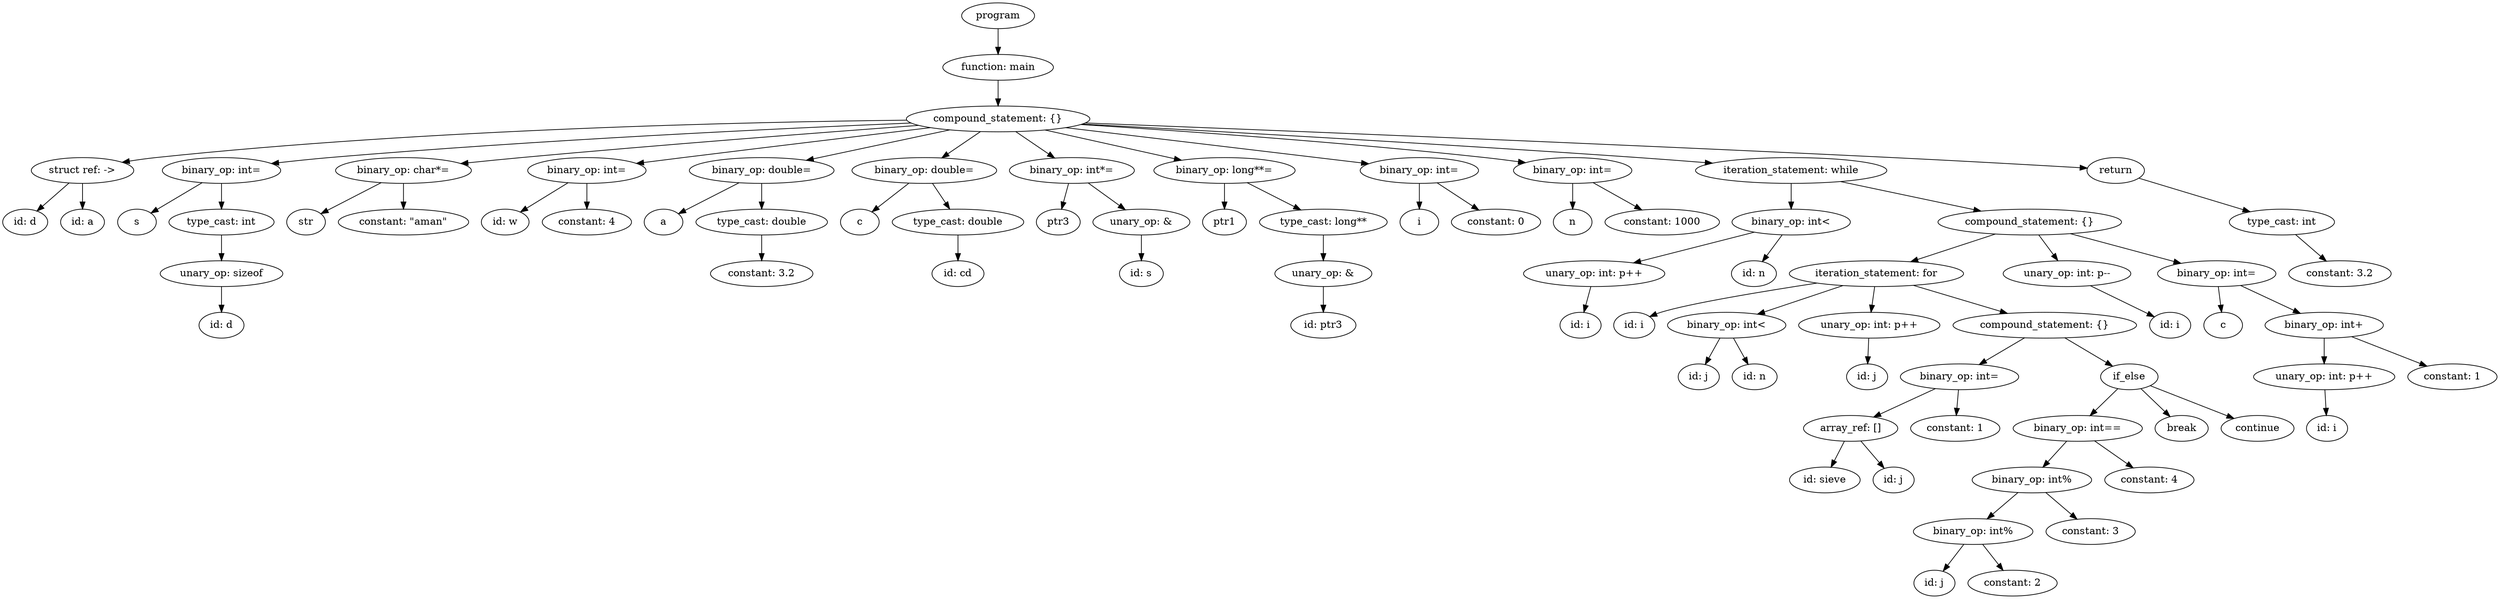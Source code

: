 strict digraph "" {
	graph [bb="0,0,2971.5,828"];
	node [label="\N"];
	127	[height=0.5,
		label=program,
		pos="1207,810",
		width=1.1389];
	126	[height=0.5,
		label="function: main",
		pos="1207,738",
		width=1.7512];
	127 -> 126	[pos="e,1207,756.1 1207,791.7 1207,783.98 1207,774.71 1207,766.11"];
	125	[height=0.5,
		label="compound_statement: {}",
		pos="1207,666",
		width=2.7984];
	126 -> 125	[pos="e,1207,684.1 1207,719.7 1207,711.98 1207,702.71 1207,694.11"];
	23	[height=0.5,
		label="struct ref: ->",
		pos="99,594",
		width=1.5556];
	125 -> 23	[pos="e,145.65,604.08 1106.9,663.57 925.4,660.14 530.15,648.73 199,612 184.92,610.44 169.81,608.18 155.71,605.81"];
	30	[height=0.5,
		label="binary_op: int=",
		pos="274,594",
		width=1.8234];
	125 -> 30	[pos="e,331.07,602.94 1111,660.46 961.03,652.94 661.92,636.3 409,612 386.87,609.87 362.77,607.01 341.14,604.25"];
	35	[height=0.5,
		label="binary_op: char*=",
		pos="494,594",
		width=2.1123];
	125 -> 35	[pos="e,559.13,603.3 1117.6,657.53 1004.8,647.92 804.86,630.27 634,612 612.97,609.75 590.2,607.09 569.25,604.54"];
	38	[height=0.5,
		label="binary_op: int=",
		pos="709,594",
		width=1.8234];
	125 -> 38	[pos="e,766.1,603.03 1130.6,654.25 1033.7,640.64 868.36,617.4 776.16,604.44"];
	47	[height=0.5,
		label="binary_op: double=",
		pos="922,594",
		width=2.2387];
	125 -> 47	[pos="e,974.22,607.83 1150.4,651.09 1102.4,639.3 1033.7,622.42 984.16,610.27"];
	54	[height=0.5,
		label="binary_op: double=",
		pos="1123,594",
		width=2.2387];
	125 -> 54	[pos="e,1142.9,611.55 1186.7,648.05 1175.9,639.05 1162.4,627.84 1150.7,618.05"];
	60	[height=0.5,
		label="binary_op: int*=",
		pos="1292,594",
		width=1.9498];
	125 -> 60	[pos="e,1272.2,611.31 1227.6,648.05 1238.6,638.98 1252.3,627.68 1264.3,617.84"];
	67	[height=0.5,
		label="binary_op: long**=",
		pos="1478,594",
		width=2.2567];
	125 -> 67	[pos="e,1427.4,608.08 1261.8,650.83 1306.9,639.19 1370.8,622.69 1417.4,610.66"];
	72	[height=0.5,
		label="binary_op: int=",
		pos="1716,594",
		width=1.8234];
	125 -> 72	[pos="e,1658.5,602.9 1284.3,654.37 1383.6,640.71 1554.3,617.24 1648.6,604.28"];
	76	[height=0.5,
		label="binary_op: int=",
		pos="1906,594",
		width=1.8234];
	125 -> 76	[pos="e,1850.8,603.8 1298.2,658.32 1413.3,649.53 1617.1,632.72 1791,612 1807.2,610.07 1824.6,607.67 1840.9,605.28"];
	121	[height=0.5,
		label="iteration_statement: while",
		pos="2160,594",
		width=2.8525];
	125 -> 121	[pos="e,2073.1,603.72 1300.9,659.37 1446.6,650.46 1735.8,632.03 1981,612 2007.6,609.82 2036.4,607.2 2063,604.68"];
	124	[height=0.5,
		label=return,
		pos="2495,594",
		width=0.88889];
	125 -> 124	[pos="e,2463.6,597.65 1304,661.03 1491.2,653.18 1915.4,634.46 2272,612 2335.3,608.01 2408.7,602.19 2453.4,598.5"];
	21	[height=0.5,
		label="id: d",
		pos="27,522",
		width=0.75];
	23 -> 21	[pos="e,41.657,537.25 82.301,576.76 72.406,567.14 59.749,554.84 49.042,544.43"];
	22	[height=0.5,
		label="id: a",
		pos="99,522",
		width=0.75];
	23 -> 22	[pos="e,99,540.1 99,575.7 99,567.98 99,558.71 99,550.11"];
	26	[height=0.5,
		label=s,
		pos="171,522",
		width=0.75];
	30 -> 26	[pos="e,189.15,535.34 250.63,577.12 234.9,566.43 214.13,552.31 197.74,541.18"];
	29	[height=0.5,
		label="type_cast: int",
		pos="274,522",
		width=1.6111];
	30 -> 29	[pos="e,274,540.1 274,575.7 274,567.98 274,558.71 274,550.11"];
	33	[height=0.5,
		label=str,
		pos="377,522",
		width=0.75];
	35 -> 33	[pos="e,396.52,534.68 467.45,577.12 448.91,566.02 424.19,551.23 405.28,539.92"];
	34	[height=0.5,
		label="constant: \"aman\"",
		pos="494,522",
		width=2.004];
	35 -> 34	[pos="e,494,540.1 494,575.7 494,567.98 494,558.71 494,550.11"];
	37	[height=0.5,
		label="id: w",
		pos="613,522",
		width=0.79437];
	38 -> 37	[pos="e,630.97,536.1 686.73,576.76 672.57,566.43 654.15,553.01 639.27,542.15"];
	36	[height=0.5,
		label="constant: 4",
		pos="709,522",
		width=1.375];
	38 -> 36	[pos="e,709,540.1 709,575.7 709,567.98 709,558.71 709,550.11"];
	44	[height=0.5,
		label=a,
		pos="804,522",
		width=0.75];
	47 -> 44	[pos="e,823.58,534.62 894.93,576.94 876.22,565.84 851.37,551.1 832.38,539.84"];
	46	[height=0.5,
		label="type_cast: double",
		pos="922,522",
		width=2.0278];
	47 -> 46	[pos="e,922,540.1 922,575.7 922,567.98 922,558.71 922,550.11"];
	51	[height=0.5,
		label=c,
		pos="1040,522",
		width=0.75];
	54 -> 51	[pos="e,1056.2,536.65 1103.3,576.41 1091.5,566.46 1076.4,553.74 1064,543.2"];
	53	[height=0.5,
		label="type_cast: double",
		pos="1158,522",
		width=2.0278];
	54 -> 53	[pos="e,1149.4,540.28 1131.5,576.05 1135.5,568.01 1140.4,558.2 1144.9,549.23"];
	57	[height=0.5,
		label=ptr3,
		pos="1276,522",
		width=0.75];
	60 -> 57	[pos="e,1279.9,540.1 1288,575.7 1286.3,567.98 1284.2,558.71 1282.2,550.11"];
	59	[height=0.5,
		label="unary_op: &",
		pos="1377,522",
		width=1.5556];
	60 -> 59	[pos="e,1357.6,538.99 1312.1,576.41 1323.3,567.21 1337.4,555.64 1349.5,545.63"];
	63	[height=0.5,
		label=ptr1,
		pos="1478,522",
		width=0.75];
	67 -> 63	[pos="e,1478,540.1 1478,575.7 1478,567.98 1478,558.71 1478,550.11"];
	66	[height=0.5,
		label="type_cast: long**",
		pos="1597,522",
		width=2.0417];
	67 -> 66	[pos="e,1569.8,538.98 1505.3,576.94 1521.8,567.25 1543,554.78 1560.8,544.27"];
	70	[height=0.5,
		label=i,
		pos="1716,522",
		width=0.75];
	72 -> 70	[pos="e,1716,540.1 1716,575.7 1716,567.98 1716,558.71 1716,550.11"];
	71	[height=0.5,
		label="constant: 0",
		pos="1811,522",
		width=1.375];
	72 -> 71	[pos="e,1790.1,538.43 1738,576.76 1751,567.2 1767.6,554.98 1781.7,544.61"];
	74	[height=0.5,
		label=n,
		pos="1906,522",
		width=0.75];
	76 -> 74	[pos="e,1906,540.1 1906,575.7 1906,567.98 1906,558.71 1906,550.11"];
	75	[height=0.5,
		label="constant: 1000",
		pos="2014,522",
		width=1.7361];
	76 -> 75	[pos="e,1989.6,538.82 1930.5,577.12 1945.4,567.45 1964.7,554.98 1980.9,544.44"];
	80	[height=0.5,
		label="binary_op: int<",
		pos="2160,522",
		width=1.8234];
	121 -> 80	[pos="e,2160,540.1 2160,575.7 2160,567.98 2160,558.71 2160,550.11"];
	120	[height=0.5,
		label="compound_statement: {}",
		pos="2432,522",
		width=2.7984];
	121 -> 120	[pos="e,2377.2,537.11 2215.4,578.75 2259.4,567.43 2321,551.57 2367.2,539.66"];
	123	[height=0.5,
		label="type_cast: int",
		pos="2678,522",
		width=1.6111];
	124 -> 123	[pos="e,2642.9,536.43 2520.8,583.12 2550,571.96 2598,553.59 2633.3,540.09"];
	28	[height=0.5,
		label="unary_op: sizeof",
		pos="274,450",
		width=1.9318];
	29 -> 28	[pos="e,274,468.1 274,503.7 274,495.98 274,486.71 274,478.11"];
	45	[height=0.5,
		label="constant: 3.2",
		pos="922,450",
		width=1.5556];
	46 -> 45	[pos="e,922,468.1 922,503.7 922,495.98 922,486.71 922,478.11"];
	52	[height=0.5,
		label="id: cd",
		pos="1158,450",
		width=0.84854];
	53 -> 52	[pos="e,1158,468.1 1158,503.7 1158,495.98 1158,486.71 1158,478.11"];
	58	[height=0.5,
		label="id: s",
		pos="1377,450",
		width=0.75];
	59 -> 58	[pos="e,1377,468.1 1377,503.7 1377,495.98 1377,486.71 1377,478.11"];
	65	[height=0.5,
		label="unary_op: &",
		pos="1597,450",
		width=1.5556];
	66 -> 65	[pos="e,1597,468.1 1597,503.7 1597,495.98 1597,486.71 1597,478.11"];
	78	[height=0.5,
		label="unary_op: int: p++",
		pos="1919,450",
		width=2.1667];
	80 -> 78	[pos="e,1965.7,464.57 2116.6,508.4 2077.2,496.94 2018.6,479.94 1975.5,467.41"];
	79	[height=0.5,
		label="id: n",
		pos="2116,450",
		width=0.75];
	80 -> 79	[pos="e,2125.9,466.83 2149.3,504.05 2144,495.47 2137.3,484.89 2131.4,475.44"];
	109	[height=0.5,
		label="iteration_statement: for",
		pos="2255,450",
		width=2.5998];
	120 -> 109	[pos="e,2294,466.42 2392.3,505.29 2366,494.91 2331.4,481.23 2303.5,470.2"];
	111	[height=0.5,
		label="unary_op: int: p--",
		pos="2476,450",
		width=2.0417];
	120 -> 111	[pos="e,2465.1,468.28 2442.7,504.05 2447.8,495.92 2454,486 2459.7,476.94"];
	119	[height=0.5,
		label="binary_op: int=",
		pos="2651,450",
		width=1.8234];
	120 -> 119	[pos="e,2610,464.11 2479,505.98 2514.6,494.6 2563.5,478.98 2600,467.29"];
	122	[height=0.5,
		label="constant: 3.2",
		pos="2791,450",
		width=1.5556];
	123 -> 122	[pos="e,2766.3,466.33 2702.8,505.64 2718.8,495.7 2739.9,482.64 2757.5,471.78"];
	27	[height=0.5,
		label="id: d",
		pos="274,378",
		width=0.75];
	28 -> 27	[pos="e,274,396.1 274,431.7 274,423.98 274,414.71 274,406.11"];
	64	[height=0.5,
		label="id: ptr3",
		pos="1597,378",
		width=1.0139];
	65 -> 64	[pos="e,1597,396.1 1597,431.7 1597,423.98 1597,414.71 1597,406.11"];
	77	[height=0.5,
		label="id: i",
		pos="1900,378",
		width=0.75];
	78 -> 77	[pos="e,1904.6,396.1 1914.3,431.7 1912.2,423.9 1909.6,414.51 1907.3,405.83"];
	87	[height=0.5,
		label="id: i",
		pos="1972,378",
		width=0.75];
	109 -> 87	[pos="e,1992.6,389.72 2190.6,436.92 2129.1,425.08 2041.2,407.23 2008,396 2006.1,395.35 2004.1,394.63 2002.2,393.86"];
	90	[height=0.5,
		label="binary_op: int<",
		pos="2083,378",
		width=1.8234];
	109 -> 90	[pos="e,2118.1,393.3 2216.8,433.46 2190.4,422.73 2155.3,408.41 2127.6,397.15"];
	92	[height=0.5,
		label="unary_op: int: p++",
		pos="2245,378",
		width=2.1667];
	109 -> 92	[pos="e,2247.4,396.1 2252.5,431.7 2251.4,423.98 2250.1,414.71 2248.9,406.11"];
	108	[height=0.5,
		label="compound_statement: {}",
		pos="2442,378",
		width=2.7984];
	109 -> 108	[pos="e,2400.7,394.45 2296,433.64 2324.1,423.14 2361.4,409.16 2391.3,397.97"];
	110	[height=0.5,
		label="id: i",
		pos="2588,378",
		width=0.75];
	111 -> 110	[pos="e,2569.1,390.84 2501.7,432.94 2519.2,422.01 2542.3,407.55 2560.2,396.36"];
	114	[height=0.5,
		label=c,
		pos="2660,378",
		width=0.75];
	119 -> 114	[pos="e,2657.8,396.1 2653.2,431.7 2654.2,423.98 2655.4,414.71 2656.5,406.11"];
	118	[height=0.5,
		label="binary_op: int+",
		pos="2776,378",
		width=1.8234];
	119 -> 118	[pos="e,2748.2,394.57 2678.4,433.64 2696.3,423.63 2719.8,410.46 2739.3,399.56"];
	88	[height=0.5,
		label="id: j",
		pos="2047,306",
		width=0.75];
	90 -> 88	[pos="e,2055.4,323.31 2074.3,360.05 2070,351.77 2064.8,341.62 2060.1,332.42"];
	89	[height=0.5,
		label="id: n",
		pos="2119,306",
		width=0.75];
	90 -> 89	[pos="e,2110.6,323.31 2091.7,360.05 2096,351.77 2101.2,341.62 2105.9,332.42"];
	91	[height=0.5,
		label="id: j",
		pos="2236,306",
		width=0.75];
	92 -> 91	[pos="e,2238.2,324.1 2242.8,359.7 2241.8,351.98 2240.6,342.71 2239.5,334.11"];
	97	[height=0.5,
		label="binary_op: int=",
		pos="2347,306",
		width=1.8234];
	108 -> 97	[pos="e,2369,323.23 2419.5,360.41 2406.9,351.1 2390.9,339.37 2377.2,329.27"];
	107	[height=0.5,
		label=if_else,
		pos="2543,306",
		width=0.95833];
	108 -> 107	[pos="e,2523,320.88 2465.9,360.41 2480.5,350.34 2499.1,337.42 2514.4,326.82"];
	116	[height=0.5,
		label="unary_op: int: p++",
		pos="2776,306",
		width=2.1667];
	118 -> 116	[pos="e,2776,324.1 2776,359.7 2776,351.98 2776,342.71 2776,334.11"];
	117	[height=0.5,
		label="constant: 1",
		pos="2922,306",
		width=1.375];
	118 -> 117	[pos="e,2893.2,320.8 2807.3,361.98 2829.8,351.2 2860.2,336.62 2884.1,325.18"];
	95	[height=0.5,
		label="array_ref: []",
		pos="2222,234",
		width=1.5];
	97 -> 95	[pos="e,2248.5,249.85 2319.6,289.64 2301.3,279.42 2277.2,265.91 2257.5,254.88"];
	96	[height=0.5,
		label="constant: 1",
		pos="2344,234",
		width=1.375];
	97 -> 96	[pos="e,2344.7,252.1 2346.3,287.7 2345.9,279.98 2345.5,270.71 2345.2,262.11"];
	104	[height=0.5,
		label="binary_op: int==",
		pos="2483,234",
		width=1.9861];
	107 -> 104	[pos="e,2497.4,251.8 2529.4,289.12 2521.9,280.42 2512.5,269.45 2504.1,259.66"];
	105	[height=0.5,
		label=break,
		pos="2603,234",
		width=0.84854];
	107 -> 105	[pos="e,2589.9,250.34 2556.6,289.12 2564.5,279.95 2574.5,268.26 2583.2,258.09"];
	106	[height=0.5,
		label=continue,
		pos="2693,234",
		width=1.1389];
	107 -> 106	[pos="e,2665.9,247.64 2567.8,293.44 2592,282.15 2629.1,264.84 2656.6,251.99"];
	115	[height=0.5,
		label="id: i",
		pos="2779,234",
		width=0.75];
	116 -> 115	[pos="e,2778.3,252.1 2776.7,287.7 2777.1,279.98 2777.5,270.71 2777.8,262.11"];
	93	[height=0.5,
		label="id: sieve",
		pos="2185,162",
		width=1.125];
	95 -> 93	[pos="e,2193.9,179.79 2213,216.05 2208.7,207.89 2203.5,197.91 2198.7,188.82"];
	94	[height=0.5,
		label="id: j",
		pos="2271,162",
		width=0.75];
	95 -> 94	[pos="e,2260.1,178.51 2233.6,216.41 2239.8,207.62 2247.4,196.66 2254.2,186.96"];
	102	[height=0.5,
		label="binary_op: int%",
		pos="2433,162",
		width=1.8957];
	104 -> 102	[pos="e,2445,179.79 2470.9,216.05 2464.9,207.63 2457.5,197.28 2450.8,187.97"];
	103	[height=0.5,
		label="constant: 4",
		pos="2569,162",
		width=1.375];
	104 -> 103	[pos="e,2549.7,178.75 2503.4,216.41 2514.9,207.06 2529.4,195.25 2541.8,185.12"];
	100	[height=0.5,
		label="binary_op: int%",
		pos="2365,90",
		width=1.8957];
	102 -> 100	[pos="e,2381.5,107.96 2416.9,144.41 2408.5,135.73 2398,124.95 2388.6,115.34"];
	101	[height=0.5,
		label="constant: 3",
		pos="2501,90",
		width=1.375];
	102 -> 101	[pos="e,2485,107.47 2449.1,144.41 2457.7,135.61 2468.3,124.63 2477.8,114.92"];
	98	[height=0.5,
		label="id: j",
		pos="2318,18",
		width=0.75];
	100 -> 98	[pos="e,2328.6,34.829 2353.6,72.055 2347.8,63.381 2340.6,52.669 2334.2,43.147"];
	99	[height=0.5,
		label="constant: 2",
		pos="2413,18",
		width=1.375];
	100 -> 99	[pos="e,2401.5,35.789 2376.6,72.055 2382.3,63.715 2389.3,53.491 2395.7,44.252"];
}

